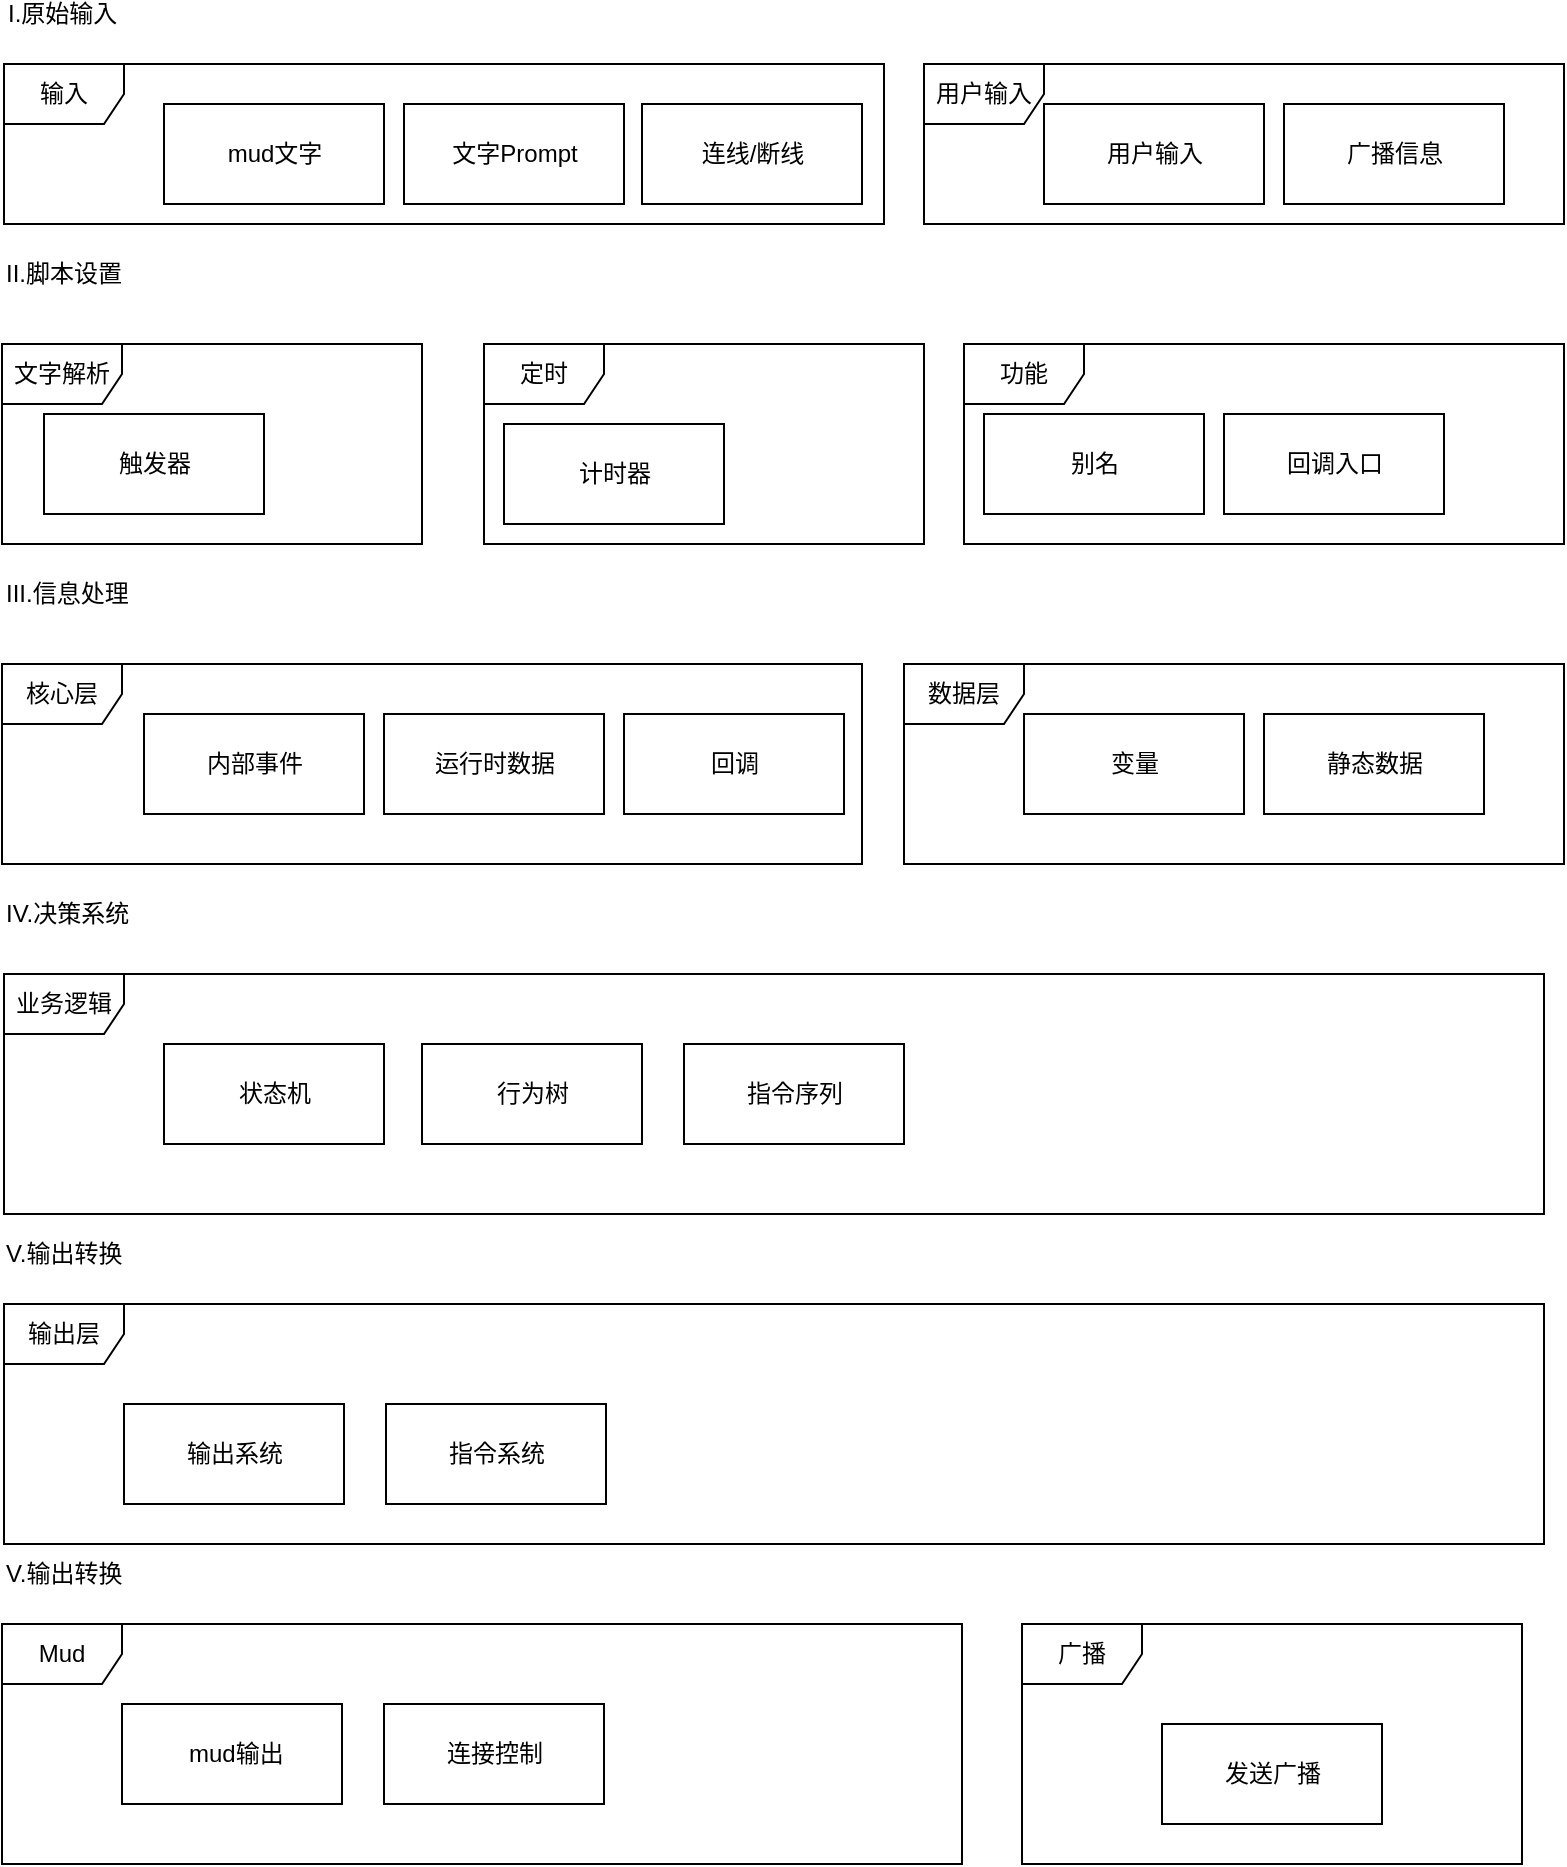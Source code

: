 <mxfile version="13.6.2" type="device"><diagram id="MMO5cnVLn8zDJLXoamo3" name="第 1 页"><mxGraphModel dx="1422" dy="811" grid="1" gridSize="10" guides="1" tooltips="1" connect="1" arrows="1" fold="1" page="1" pageScale="1" pageWidth="827" pageHeight="1169" math="0" shadow="0"><root><mxCell id="0"/><mxCell id="1" parent="0"/><mxCell id="fBmm2V74gfYD7WzmyLIV-7" value="输入" style="shape=umlFrame;whiteSpace=wrap;html=1;" vertex="1" parent="1"><mxGeometry x="40" y="40" width="440" height="80" as="geometry"/></mxCell><mxCell id="fBmm2V74gfYD7WzmyLIV-8" value="mud文字" style="html=1;" vertex="1" parent="1"><mxGeometry x="120" y="60" width="110" height="50" as="geometry"/></mxCell><mxCell id="fBmm2V74gfYD7WzmyLIV-9" value="文字Prompt" style="html=1;" vertex="1" parent="1"><mxGeometry x="240" y="60" width="110" height="50" as="geometry"/></mxCell><mxCell id="fBmm2V74gfYD7WzmyLIV-10" value="连线/断线" style="html=1;" vertex="1" parent="1"><mxGeometry x="359" y="60" width="110" height="50" as="geometry"/></mxCell><mxCell id="fBmm2V74gfYD7WzmyLIV-11" value="用户输入" style="html=1;" vertex="1" parent="1"><mxGeometry x="560" y="60" width="110" height="50" as="geometry"/></mxCell><mxCell id="fBmm2V74gfYD7WzmyLIV-12" value="广播信息" style="html=1;" vertex="1" parent="1"><mxGeometry x="680" y="60" width="110" height="50" as="geometry"/></mxCell><mxCell id="fBmm2V74gfYD7WzmyLIV-14" value="文字解析" style="shape=umlFrame;whiteSpace=wrap;html=1;" vertex="1" parent="1"><mxGeometry x="39" y="180" width="210" height="100" as="geometry"/></mxCell><mxCell id="fBmm2V74gfYD7WzmyLIV-15" value="触发器" style="html=1;" vertex="1" parent="1"><mxGeometry x="60" y="215" width="110" height="50" as="geometry"/></mxCell><mxCell id="fBmm2V74gfYD7WzmyLIV-20" value="用户输入" style="shape=umlFrame;whiteSpace=wrap;html=1;" vertex="1" parent="1"><mxGeometry x="500" y="40" width="320" height="80" as="geometry"/></mxCell><mxCell id="fBmm2V74gfYD7WzmyLIV-23" value="定时" style="shape=umlFrame;whiteSpace=wrap;html=1;" vertex="1" parent="1"><mxGeometry x="280" y="180" width="220" height="100" as="geometry"/></mxCell><mxCell id="fBmm2V74gfYD7WzmyLIV-24" value="计时器" style="html=1;" vertex="1" parent="1"><mxGeometry x="290" y="220" width="110" height="50" as="geometry"/></mxCell><mxCell id="fBmm2V74gfYD7WzmyLIV-25" value="功能" style="shape=umlFrame;whiteSpace=wrap;html=1;" vertex="1" parent="1"><mxGeometry x="520" y="180" width="300" height="100" as="geometry"/></mxCell><mxCell id="fBmm2V74gfYD7WzmyLIV-26" value="别名" style="html=1;" vertex="1" parent="1"><mxGeometry x="530" y="215" width="110" height="50" as="geometry"/></mxCell><mxCell id="fBmm2V74gfYD7WzmyLIV-27" value="回调入口" style="html=1;" vertex="1" parent="1"><mxGeometry x="650" y="215" width="110" height="50" as="geometry"/></mxCell><mxCell id="fBmm2V74gfYD7WzmyLIV-29" value="核心层" style="shape=umlFrame;whiteSpace=wrap;html=1;" vertex="1" parent="1"><mxGeometry x="39" y="340" width="430" height="100" as="geometry"/></mxCell><mxCell id="fBmm2V74gfYD7WzmyLIV-30" value="内部事件" style="html=1;" vertex="1" parent="1"><mxGeometry x="110" y="365" width="110" height="50" as="geometry"/></mxCell><mxCell id="fBmm2V74gfYD7WzmyLIV-31" value="运行时数据" style="html=1;" vertex="1" parent="1"><mxGeometry x="230" y="365" width="110" height="50" as="geometry"/></mxCell><mxCell id="fBmm2V74gfYD7WzmyLIV-32" value="回调" style="html=1;" vertex="1" parent="1"><mxGeometry x="350" y="365" width="110" height="50" as="geometry"/></mxCell><mxCell id="fBmm2V74gfYD7WzmyLIV-34" value="数据层" style="shape=umlFrame;whiteSpace=wrap;html=1;" vertex="1" parent="1"><mxGeometry x="490" y="340" width="330" height="100" as="geometry"/></mxCell><mxCell id="fBmm2V74gfYD7WzmyLIV-35" value="变量" style="html=1;" vertex="1" parent="1"><mxGeometry x="550" y="365" width="110" height="50" as="geometry"/></mxCell><mxCell id="fBmm2V74gfYD7WzmyLIV-37" value="业务逻辑" style="shape=umlFrame;whiteSpace=wrap;html=1;" vertex="1" parent="1"><mxGeometry x="40" y="495" width="770" height="120" as="geometry"/></mxCell><mxCell id="fBmm2V74gfYD7WzmyLIV-38" value="状态机" style="html=1;" vertex="1" parent="1"><mxGeometry x="120" y="530" width="110" height="50" as="geometry"/></mxCell><mxCell id="fBmm2V74gfYD7WzmyLIV-39" value="行为树" style="html=1;" vertex="1" parent="1"><mxGeometry x="249" y="530" width="110" height="50" as="geometry"/></mxCell><mxCell id="fBmm2V74gfYD7WzmyLIV-40" value="指令序列" style="html=1;" vertex="1" parent="1"><mxGeometry x="380" y="530" width="110" height="50" as="geometry"/></mxCell><mxCell id="fBmm2V74gfYD7WzmyLIV-41" value="输出层" style="shape=umlFrame;whiteSpace=wrap;html=1;" vertex="1" parent="1"><mxGeometry x="40" y="660" width="770" height="120" as="geometry"/></mxCell><mxCell id="fBmm2V74gfYD7WzmyLIV-43" value="静态数据" style="html=1;" vertex="1" parent="1"><mxGeometry x="670" y="365" width="110" height="50" as="geometry"/></mxCell><mxCell id="fBmm2V74gfYD7WzmyLIV-44" value="输出系统" style="html=1;" vertex="1" parent="1"><mxGeometry x="100" y="710" width="110" height="50" as="geometry"/></mxCell><mxCell id="fBmm2V74gfYD7WzmyLIV-45" value="指令系统" style="html=1;" vertex="1" parent="1"><mxGeometry x="231" y="710" width="110" height="50" as="geometry"/></mxCell><mxCell id="fBmm2V74gfYD7WzmyLIV-47" value="Mud" style="shape=umlFrame;whiteSpace=wrap;html=1;" vertex="1" parent="1"><mxGeometry x="39" y="820" width="480" height="120" as="geometry"/></mxCell><mxCell id="fBmm2V74gfYD7WzmyLIV-48" value="&amp;nbsp;mud输出" style="html=1;" vertex="1" parent="1"><mxGeometry x="99" y="860" width="110" height="50" as="geometry"/></mxCell><mxCell id="fBmm2V74gfYD7WzmyLIV-49" value="广播" style="shape=umlFrame;whiteSpace=wrap;html=1;" vertex="1" parent="1"><mxGeometry x="549" y="820" width="250" height="120" as="geometry"/></mxCell><mxCell id="fBmm2V74gfYD7WzmyLIV-50" value="发送广播" style="html=1;" vertex="1" parent="1"><mxGeometry x="619" y="870" width="110" height="50" as="geometry"/></mxCell><mxCell id="fBmm2V74gfYD7WzmyLIV-51" value="连接控制" style="html=1;" vertex="1" parent="1"><mxGeometry x="230" y="860" width="110" height="50" as="geometry"/></mxCell><mxCell id="fBmm2V74gfYD7WzmyLIV-52" value="I.原始输入" style="text;html=1;strokeColor=none;fillColor=none;align=left;verticalAlign=middle;whiteSpace=wrap;rounded=0;" vertex="1" parent="1"><mxGeometry x="40" y="10" width="100" height="10" as="geometry"/></mxCell><mxCell id="fBmm2V74gfYD7WzmyLIV-53" value="II.脚本设置" style="text;html=1;strokeColor=none;fillColor=none;align=left;verticalAlign=middle;whiteSpace=wrap;rounded=0;" vertex="1" parent="1"><mxGeometry x="39" y="140" width="100" height="10" as="geometry"/></mxCell><mxCell id="fBmm2V74gfYD7WzmyLIV-54" value="III.信息处理" style="text;html=1;strokeColor=none;fillColor=none;align=left;verticalAlign=middle;whiteSpace=wrap;rounded=0;" vertex="1" parent="1"><mxGeometry x="39" y="300" width="100" height="10" as="geometry"/></mxCell><mxCell id="fBmm2V74gfYD7WzmyLIV-55" value="IV.决策系统" style="text;html=1;strokeColor=none;fillColor=none;align=left;verticalAlign=middle;whiteSpace=wrap;rounded=0;" vertex="1" parent="1"><mxGeometry x="39" y="460" width="100" height="10" as="geometry"/></mxCell><mxCell id="fBmm2V74gfYD7WzmyLIV-56" value="V.输出转换" style="text;html=1;strokeColor=none;fillColor=none;align=left;verticalAlign=middle;whiteSpace=wrap;rounded=0;" vertex="1" parent="1"><mxGeometry x="39" y="630" width="100" height="10" as="geometry"/></mxCell><mxCell id="fBmm2V74gfYD7WzmyLIV-57" value="V.输出转换" style="text;html=1;strokeColor=none;fillColor=none;align=left;verticalAlign=middle;whiteSpace=wrap;rounded=0;" vertex="1" parent="1"><mxGeometry x="39" y="790" width="100" height="10" as="geometry"/></mxCell></root></mxGraphModel></diagram></mxfile>